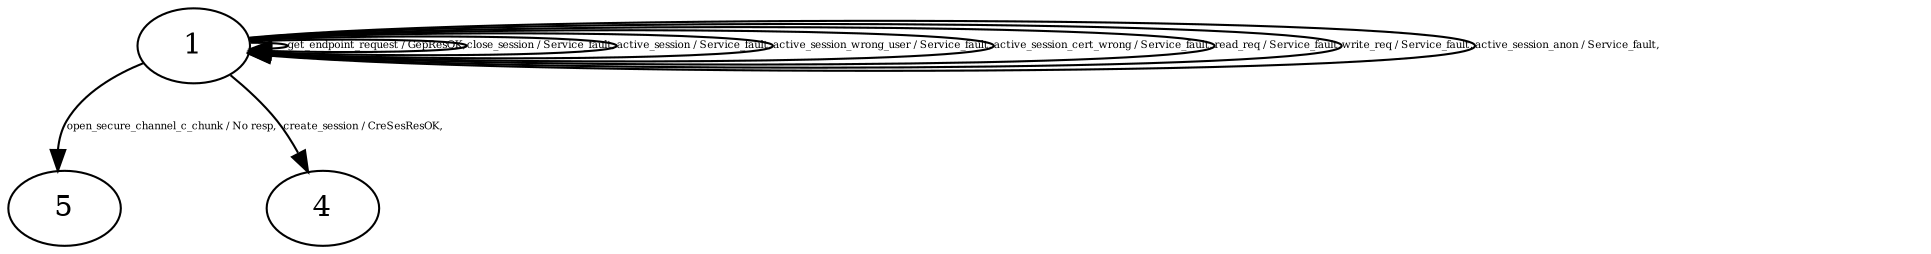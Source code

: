 digraph "Automata" { 
	 "1" [shape=ellipse,style=filled,fillcolor=white,URL="1"];
	 "5" [shape=ellipse,style=filled,fillcolor=white,URL="5"];
	 "4" [shape=ellipse,style=filled,fillcolor=white,URL="4"];
	 "1"->"5" [fontsize=5,label="open_secure_channel_c_chunk / No resp,",URL="t29"];
	 "1"->"4" [fontsize=5,label="create_session / CreSesResOK,",URL="t20"];
	 "1"->"1" [fontsize=5,label="get_endpoint_request / GepResOK,",URL="t18"];
	 "1"->"1" [fontsize=5,label="close_session / Service_fault,",URL="t21"];
	 "1"->"1" [fontsize=5,label="active_session / Service_fault,",URL="t22"];
	 "1"->"1" [fontsize=5,label="active_session_wrong_user / Service_fault,",URL="t23"];
	 "1"->"1" [fontsize=5,label="active_session_cert_wrong / Service_fault,",URL="t24"];
	 "1"->"1" [fontsize=5,label="read_req / Service_fault,",URL="t25"];
	 "1"->"1" [fontsize=5,label="write_req / Service_fault,",URL="t26"];
	 "1"->"1" [fontsize=5,label="active_session_anon / Service_fault,",URL="t28"];
}
